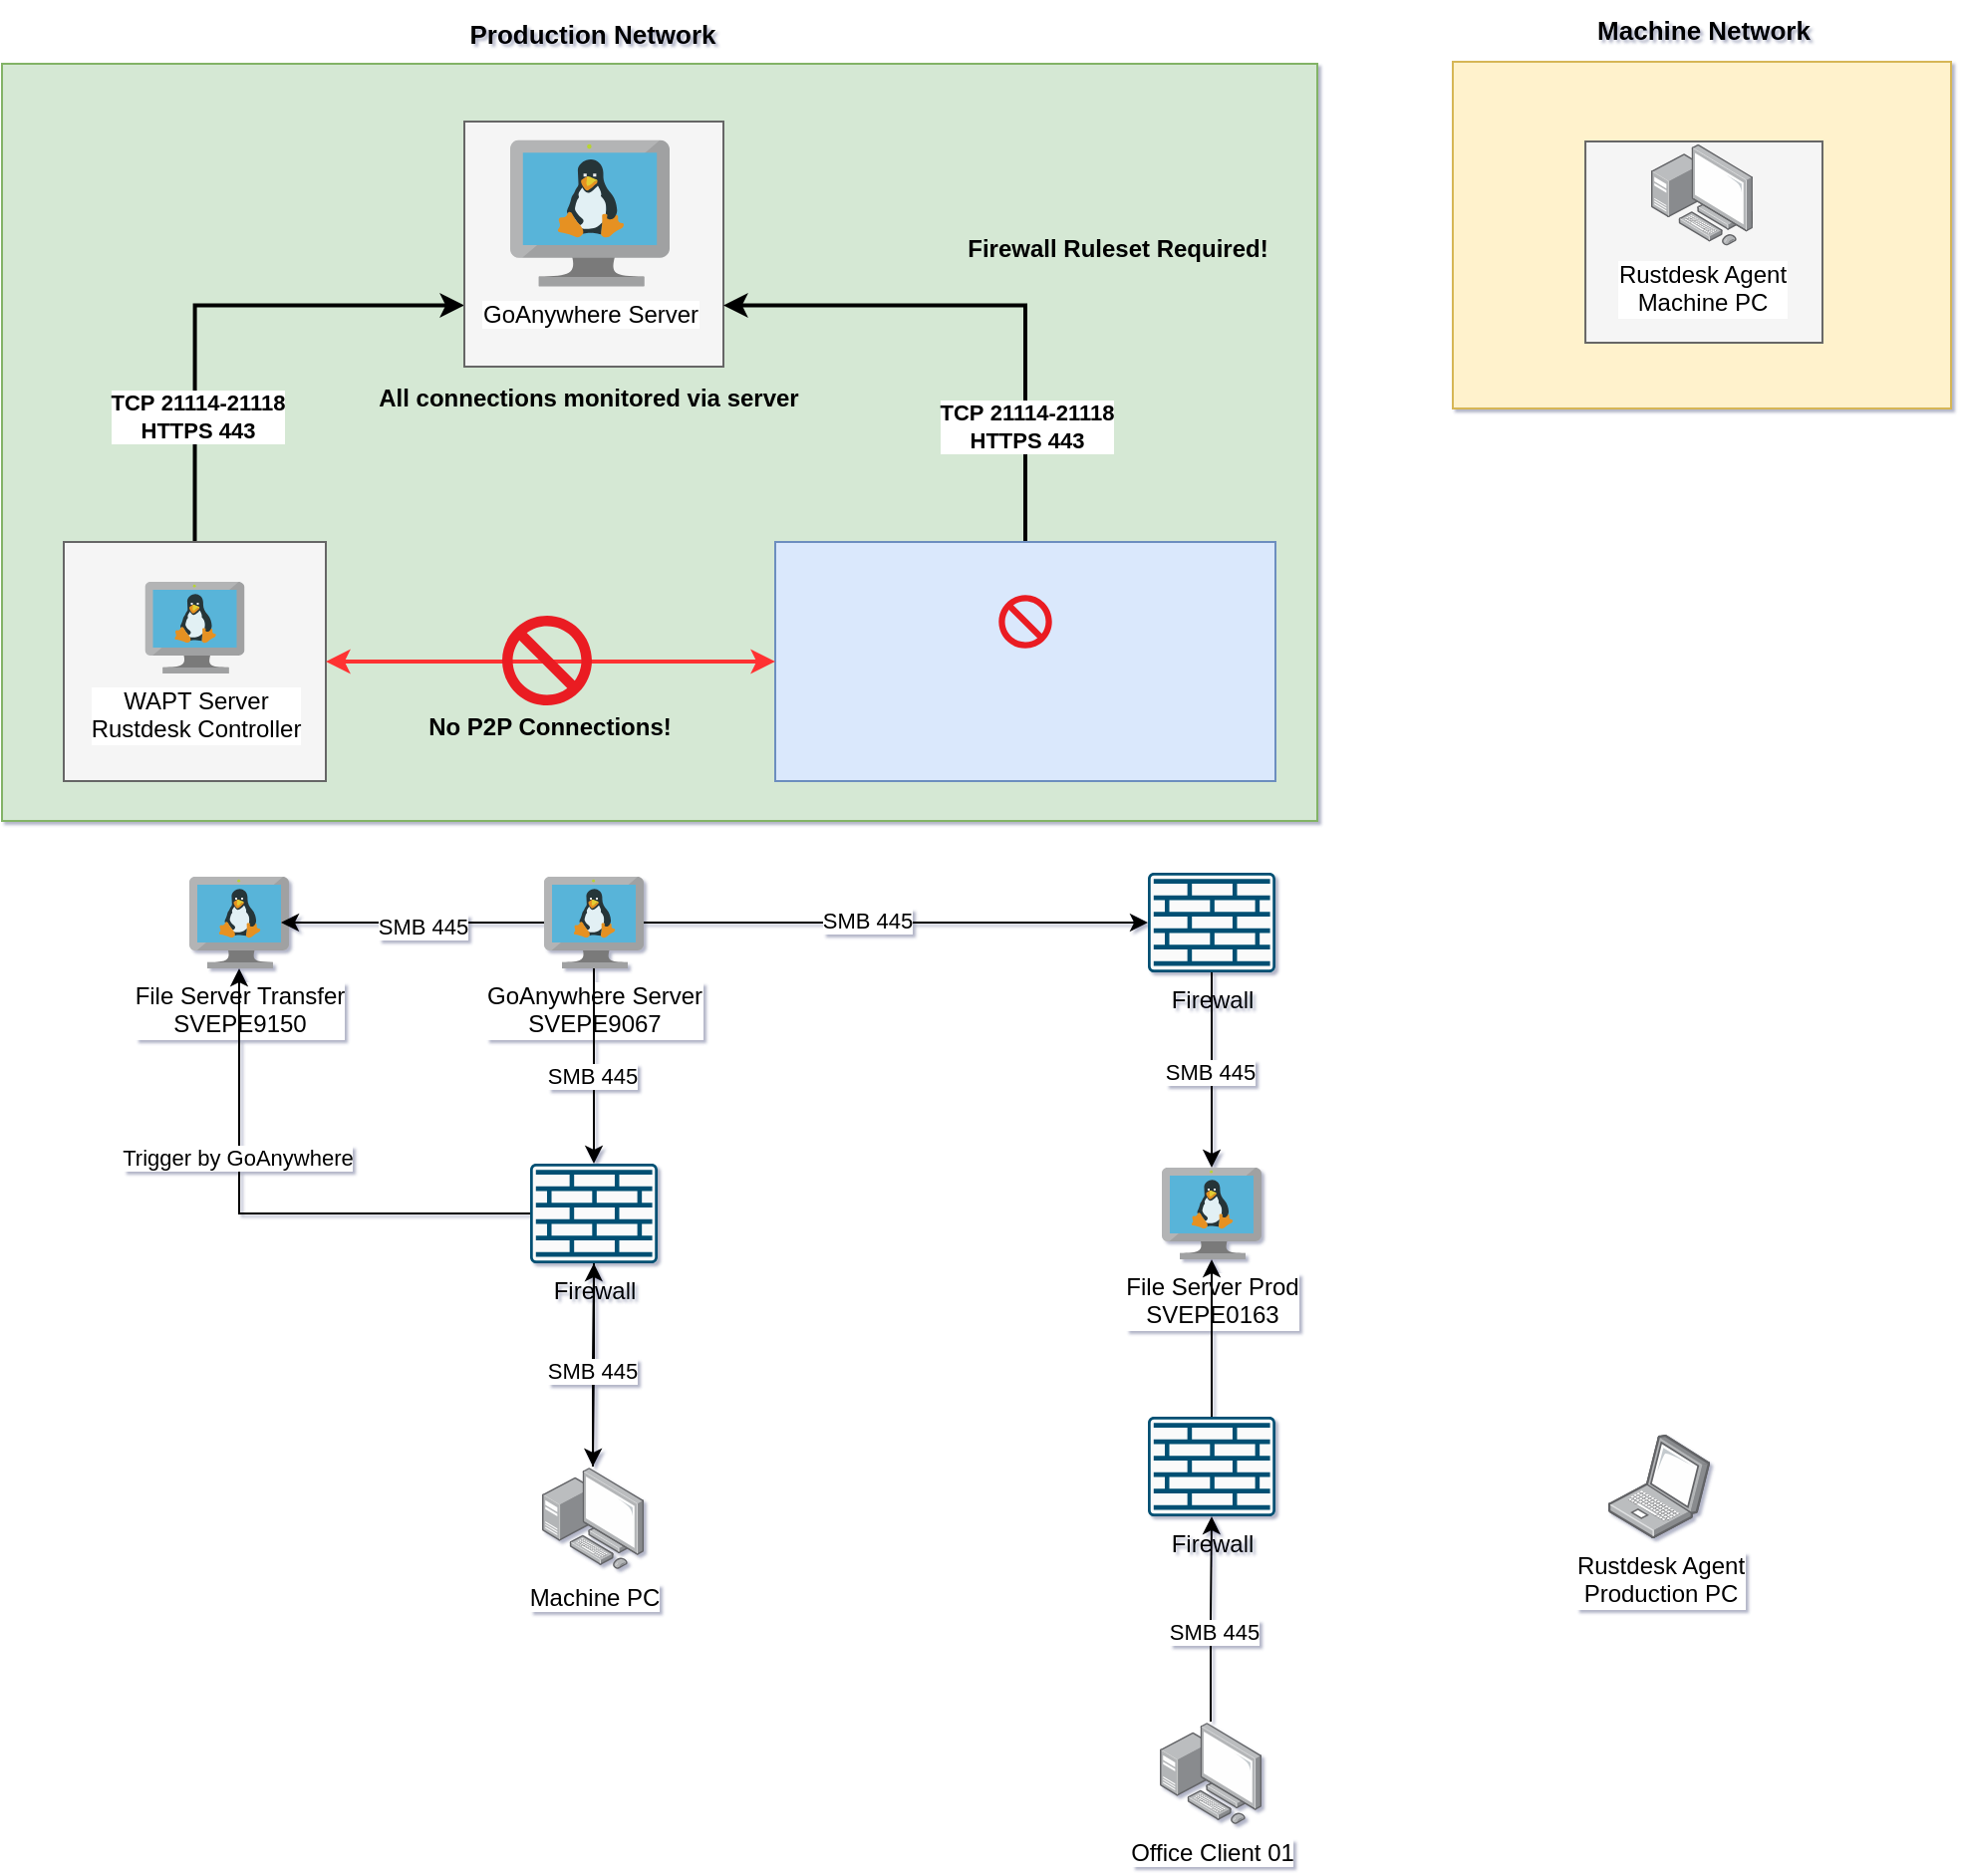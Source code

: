 <mxfile version="28.0.5">
  <diagram name="Page-1" id="Yay8gkdrrfTUArw_L0t_">
    <mxGraphModel dx="1378" dy="752" grid="1" gridSize="8" guides="1" tooltips="1" connect="1" arrows="1" fold="1" page="1" pageScale="1" pageWidth="1700" pageHeight="1100" background="none" math="0" shadow="1">
      <root>
        <mxCell id="0" />
        <mxCell id="1" parent="0" />
        <mxCell id="YleI4EzTrmfIdfU0BML3-26" value="" style="rounded=0;whiteSpace=wrap;html=1;fillColor=#d5e8d4;strokeColor=#82b366;" parent="1" vertex="1">
          <mxGeometry x="50" y="72" width="660" height="380" as="geometry" />
        </mxCell>
        <mxCell id="iATs5-p0Ry6HwTi2f4iV-7" style="edgeStyle=orthogonalEdgeStyle;rounded=0;orthogonalLoop=1;jettySize=auto;html=1;exitX=0.5;exitY=0;exitDx=0;exitDy=0;entryX=0;entryY=0.75;entryDx=0;entryDy=0;strokeWidth=2;" parent="1" source="ynbUYO4sn585GT9K957H-20" target="YleI4EzTrmfIdfU0BML3-15" edge="1">
          <mxGeometry relative="1" as="geometry" />
        </mxCell>
        <mxCell id="iATs5-p0Ry6HwTi2f4iV-8" value="&lt;b&gt;TCP&amp;nbsp;21114-21118&lt;/b&gt;&lt;div&gt;&lt;b&gt;HTTPS 443&lt;/b&gt;&lt;/div&gt;" style="edgeLabel;html=1;align=center;verticalAlign=middle;resizable=0;points=[];" parent="iATs5-p0Ry6HwTi2f4iV-7" vertex="1" connectable="0">
          <mxGeometry x="-0.6" y="-2" relative="1" as="geometry">
            <mxPoint x="-1" y="-12" as="offset" />
          </mxGeometry>
        </mxCell>
        <mxCell id="ynbUYO4sn585GT9K957H-20" value="" style="rounded=0;whiteSpace=wrap;html=1;fillColor=#f5f5f5;strokeColor=#666666;fontColor=#333333;" parent="1" vertex="1">
          <mxGeometry x="81" y="312" width="131.5" height="120" as="geometry" />
        </mxCell>
        <mxCell id="YleI4EzTrmfIdfU0BML3-15" value="" style="rounded=0;whiteSpace=wrap;html=1;fillColor=#f5f5f5;strokeColor=#666666;fontColor=#333333;" parent="1" vertex="1">
          <mxGeometry x="282" y="101" width="130" height="123" as="geometry" />
        </mxCell>
        <mxCell id="YleI4EzTrmfIdfU0BML3-51" value="" style="rounded=0;whiteSpace=wrap;html=1;fillColor=#fff2cc;strokeColor=#d6b656;" parent="1" vertex="1">
          <mxGeometry x="778" y="71" width="250" height="174" as="geometry" />
        </mxCell>
        <mxCell id="iATs5-p0Ry6HwTi2f4iV-2" style="edgeStyle=orthogonalEdgeStyle;rounded=0;orthogonalLoop=1;jettySize=auto;html=1;exitX=0.5;exitY=0;exitDx=0;exitDy=0;entryX=1;entryY=0.75;entryDx=0;entryDy=0;strokeWidth=2;" parent="1" source="YleI4EzTrmfIdfU0BML3-27" target="YleI4EzTrmfIdfU0BML3-15" edge="1">
          <mxGeometry relative="1" as="geometry" />
        </mxCell>
        <mxCell id="iATs5-p0Ry6HwTi2f4iV-5" value="&lt;b&gt;TCP&amp;nbsp;21114-21118&lt;/b&gt;&lt;div&gt;&lt;b&gt;HTTPS 443&lt;/b&gt;&lt;/div&gt;" style="edgeLabel;html=1;align=center;verticalAlign=middle;resizable=0;points=[];" parent="iATs5-p0Ry6HwTi2f4iV-2" vertex="1" connectable="0">
          <mxGeometry x="-0.434" y="1" relative="1" as="geometry">
            <mxPoint x="1" y="18" as="offset" />
          </mxGeometry>
        </mxCell>
        <mxCell id="YleI4EzTrmfIdfU0BML3-27" value="" style="rounded=0;whiteSpace=wrap;html=1;fillColor=#dae8fc;strokeColor=#6c8ebf;" parent="1" vertex="1">
          <mxGeometry x="438" y="312" width="251" height="120" as="geometry" />
        </mxCell>
        <mxCell id="YleI4EzTrmfIdfU0BML3-10" value="&lt;div&gt;Office Client 02&lt;/div&gt;" style="sketch=0;pointerEvents=1;shadow=0;dashed=0;html=1;strokeColor=none;fillColor=#00BEF2;labelPosition=center;verticalLabelPosition=bottom;verticalAlign=top;outlineConnect=0;align=center;shape=image;labelBackgroundColor=default;aspect=fixed;image=img/lib/allied_telesis/computer_and_terminals/Laptop.svg;points=[];" parent="1" vertex="1">
          <mxGeometry x="856" y="760" width="51" height="52" as="geometry" />
        </mxCell>
        <mxCell id="YleI4EzTrmfIdfU0BML3-17" value="" style="rounded=0;whiteSpace=wrap;html=1;fillColor=#f5f5f5;strokeColor=#666666;fontColor=#333333;" parent="1" vertex="1">
          <mxGeometry x="844.53" y="111" width="118.95" height="101" as="geometry" />
        </mxCell>
        <mxCell id="YleI4EzTrmfIdfU0BML3-31" value="&lt;b&gt;Machine Network&lt;/b&gt;" style="text;html=1;align=center;verticalAlign=middle;whiteSpace=wrap;rounded=0;fontSize=13;" parent="1" vertex="1">
          <mxGeometry x="849" y="40" width="110" height="30" as="geometry" />
        </mxCell>
        <mxCell id="ynbUYO4sn585GT9K957H-3" value="WAPT Server&lt;div&gt;Rustdesk Controller&lt;/div&gt;" style="sketch=0;aspect=fixed;html=1;align=center;fontSize=12;image=img/lib/mscae/VM_Linux.svg;shape=image;labelBackgroundColor=default;verticalAlign=top;verticalLabelPosition=bottom;points=[];" parent="1" vertex="1">
          <mxGeometry x="121.75" y="332" width="50" height="46" as="geometry" />
        </mxCell>
        <mxCell id="ynbUYO4sn585GT9K957H-1" value="GoAnywhere Server" style="image;sketch=0;aspect=fixed;html=1;points=[];align=center;fontSize=12;image=img/lib/mscae/VM_Linux.svg;" parent="1" vertex="1">
          <mxGeometry x="305" y="110.2" width="80" height="73.6" as="geometry" />
        </mxCell>
        <mxCell id="ynbUYO4sn585GT9K957H-8" value="&lt;div&gt;&lt;b&gt;No P2P Connections!&lt;/b&gt;&lt;/div&gt;" style="text;html=1;align=center;verticalAlign=middle;whiteSpace=wrap;rounded=0;" parent="1" vertex="1">
          <mxGeometry x="235" y="390" width="180" height="30" as="geometry" />
        </mxCell>
        <mxCell id="ynbUYO4sn585GT9K957H-11" value="&lt;div&gt;Rustdesk Agent&lt;/div&gt;Machine PC" style="sketch=0;pointerEvents=1;shadow=0;dashed=0;html=1;strokeColor=none;fillColor=#00BEF2;labelPosition=center;verticalLabelPosition=bottom;verticalAlign=top;outlineConnect=0;align=center;shape=image;labelBackgroundColor=default;points=[];aspect=fixed;image=img/lib/allied_telesis/computer_and_terminals/Personal_Computer_with_Server.svg;" parent="1" vertex="1">
          <mxGeometry x="877.48" y="111.8" width="51" height="52" as="geometry" />
        </mxCell>
        <mxCell id="_s0eA9olQBRWRWWSmCxI-32" style="edgeStyle=orthogonalEdgeStyle;rounded=0;orthogonalLoop=1;jettySize=auto;html=1;" edge="1" parent="1" source="ynbUYO4sn585GT9K957H-15" target="_s0eA9olQBRWRWWSmCxI-29">
          <mxGeometry relative="1" as="geometry" />
        </mxCell>
        <mxCell id="_s0eA9olQBRWRWWSmCxI-33" value="SMB 445" style="edgeLabel;html=1;align=center;verticalAlign=middle;resizable=0;points=[];" vertex="1" connectable="0" parent="_s0eA9olQBRWRWWSmCxI-32">
          <mxGeometry x="-0.034" relative="1" as="geometry">
            <mxPoint x="1" y="5" as="offset" />
          </mxGeometry>
        </mxCell>
        <mxCell id="ynbUYO4sn585GT9K957H-15" value="&lt;div&gt;Office Client 01&lt;/div&gt;" style="sketch=0;pointerEvents=1;shadow=0;dashed=0;html=1;strokeColor=none;fillColor=#00BEF2;labelPosition=center;verticalLabelPosition=bottom;verticalAlign=top;outlineConnect=0;align=center;shape=image;labelBackgroundColor=default;points=[];aspect=fixed;image=img/lib/allied_telesis/computer_and_terminals/Personal_Computer_with_Server.svg;" parent="1" vertex="1">
          <mxGeometry x="631" y="904" width="51" height="52" as="geometry" />
        </mxCell>
        <mxCell id="iATs5-p0Ry6HwTi2f4iV-9" value="" style="endArrow=classic;startArrow=classic;html=1;rounded=0;entryX=0;entryY=0.5;entryDx=0;entryDy=0;exitX=1;exitY=0.5;exitDx=0;exitDy=0;strokeColor=#FF3333;targetPerimeterSpacing=5;sourcePerimeterSpacing=7;strokeWidth=2;" parent="1" source="ynbUYO4sn585GT9K957H-20" target="YleI4EzTrmfIdfU0BML3-27" edge="1">
          <mxGeometry width="50" height="50" relative="1" as="geometry">
            <mxPoint x="210" y="372" as="sourcePoint" />
            <mxPoint x="430" y="372" as="targetPoint" />
          </mxGeometry>
        </mxCell>
        <mxCell id="iATs5-p0Ry6HwTi2f4iV-11" value="" style="sketch=0;aspect=fixed;pointerEvents=1;shadow=0;dashed=0;html=1;strokeColor=none;labelPosition=center;verticalLabelPosition=bottom;verticalAlign=top;align=center;shape=mxgraph.mscae.enterprise.not_allowed;fillColor=#EA1C24;" parent="1" vertex="1">
          <mxGeometry x="301" y="349" width="45" height="45" as="geometry" />
        </mxCell>
        <mxCell id="iATs5-p0Ry6HwTi2f4iV-19" value="&lt;b&gt;Production Network&lt;/b&gt;" style="text;html=1;align=center;verticalAlign=middle;whiteSpace=wrap;rounded=0;fontSize=13;" parent="1" vertex="1">
          <mxGeometry x="274.75" y="42" width="142.5" height="30" as="geometry" />
        </mxCell>
        <mxCell id="iATs5-p0Ry6HwTi2f4iV-20" value="&lt;b&gt;All connections monitored via server&lt;/b&gt;" style="text;html=1;align=center;verticalAlign=middle;whiteSpace=wrap;rounded=0;" parent="1" vertex="1">
          <mxGeometry x="236.5" y="225" width="215" height="30" as="geometry" />
        </mxCell>
        <mxCell id="iATs5-p0Ry6HwTi2f4iV-22" value="" style="sketch=0;aspect=fixed;pointerEvents=1;shadow=0;dashed=0;html=1;strokeColor=none;labelPosition=center;verticalLabelPosition=bottom;verticalAlign=top;align=center;shape=mxgraph.mscae.enterprise.not_allowed;fillColor=#EA1C24;" parent="1" vertex="1">
          <mxGeometry x="550.14" y="338.64" width="26.73" height="26.73" as="geometry" />
        </mxCell>
        <mxCell id="iATs5-p0Ry6HwTi2f4iV-24" value="&lt;div&gt;&lt;b&gt;Firewall Ruleset Required!&lt;/b&gt;&lt;/div&gt;" style="text;html=1;align=center;verticalAlign=middle;whiteSpace=wrap;rounded=0;" parent="1" vertex="1">
          <mxGeometry x="520" y="150" width="180" height="30" as="geometry" />
        </mxCell>
        <mxCell id="_s0eA9olQBRWRWWSmCxI-1" value="GoAnywhere Server&lt;br&gt;SVEPE9067" style="image;sketch=0;aspect=fixed;html=1;points=[];align=center;fontSize=12;image=img/lib/mscae/VM_Linux.svg;" vertex="1" parent="1">
          <mxGeometry x="322" y="480" width="50" height="46" as="geometry" />
        </mxCell>
        <mxCell id="_s0eA9olQBRWRWWSmCxI-2" value="File Server Prod&lt;br&gt;SVEPE0163" style="image;sketch=0;aspect=fixed;html=1;points=[];align=center;fontSize=12;image=img/lib/mscae/VM_Linux.svg;" vertex="1" parent="1">
          <mxGeometry x="632" y="626" width="50" height="46" as="geometry" />
        </mxCell>
        <mxCell id="_s0eA9olQBRWRWWSmCxI-3" value="File Server Transfer&lt;br&gt;SVEPE9150" style="image;sketch=0;aspect=fixed;html=1;points=[];align=center;fontSize=12;image=img/lib/mscae/VM_Linux.svg;" vertex="1" parent="1">
          <mxGeometry x="144" y="480" width="50" height="46" as="geometry" />
        </mxCell>
        <mxCell id="_s0eA9olQBRWRWWSmCxI-8" style="edgeStyle=orthogonalEdgeStyle;rounded=0;orthogonalLoop=1;jettySize=auto;html=1;exitX=0.5;exitY=1;exitDx=0;exitDy=0;exitPerimeter=0;" edge="1" parent="1" source="_s0eA9olQBRWRWWSmCxI-5" target="_s0eA9olQBRWRWWSmCxI-2">
          <mxGeometry relative="1" as="geometry" />
        </mxCell>
        <mxCell id="_s0eA9olQBRWRWWSmCxI-25" value="SMB 445" style="edgeLabel;html=1;align=center;verticalAlign=middle;resizable=0;points=[];" vertex="1" connectable="0" parent="_s0eA9olQBRWRWWSmCxI-8">
          <mxGeometry x="0.02" y="-1" relative="1" as="geometry">
            <mxPoint as="offset" />
          </mxGeometry>
        </mxCell>
        <mxCell id="_s0eA9olQBRWRWWSmCxI-5" value="Firewall" style="sketch=0;points=[[0.015,0.015,0],[0.985,0.015,0],[0.985,0.985,0],[0.015,0.985,0],[0.25,0,0],[0.5,0,0],[0.75,0,0],[1,0.25,0],[1,0.5,0],[1,0.75,0],[0.75,1,0],[0.5,1,0],[0.25,1,0],[0,0.75,0],[0,0.5,0],[0,0.25,0]];verticalLabelPosition=bottom;html=1;verticalAlign=top;aspect=fixed;align=center;pointerEvents=1;shape=mxgraph.cisco19.rect;prIcon=firewall;fillColor=#FAFAFA;strokeColor=#005073;" vertex="1" parent="1">
          <mxGeometry x="625" y="478" width="64" height="50" as="geometry" />
        </mxCell>
        <mxCell id="_s0eA9olQBRWRWWSmCxI-10" style="edgeStyle=orthogonalEdgeStyle;rounded=0;orthogonalLoop=1;jettySize=auto;html=1;entryX=0;entryY=0.5;entryDx=0;entryDy=0;entryPerimeter=0;" edge="1" parent="1" source="_s0eA9olQBRWRWWSmCxI-1" target="_s0eA9olQBRWRWWSmCxI-5">
          <mxGeometry relative="1" as="geometry" />
        </mxCell>
        <mxCell id="_s0eA9olQBRWRWWSmCxI-39" value="SMB 445" style="edgeLabel;html=1;align=center;verticalAlign=middle;resizable=0;points=[];" vertex="1" connectable="0" parent="_s0eA9olQBRWRWWSmCxI-10">
          <mxGeometry x="-0.115" y="1" relative="1" as="geometry">
            <mxPoint as="offset" />
          </mxGeometry>
        </mxCell>
        <mxCell id="_s0eA9olQBRWRWWSmCxI-11" style="edgeStyle=orthogonalEdgeStyle;rounded=0;orthogonalLoop=1;jettySize=auto;html=1;entryX=0.92;entryY=0.5;entryDx=0;entryDy=0;entryPerimeter=0;" edge="1" parent="1" source="_s0eA9olQBRWRWWSmCxI-1" target="_s0eA9olQBRWRWWSmCxI-3">
          <mxGeometry relative="1" as="geometry">
            <mxPoint x="256" y="560" as="targetPoint" />
          </mxGeometry>
        </mxCell>
        <mxCell id="_s0eA9olQBRWRWWSmCxI-40" value="SMB 445" style="edgeLabel;html=1;align=center;verticalAlign=middle;resizable=0;points=[];" vertex="1" connectable="0" parent="_s0eA9olQBRWRWWSmCxI-11">
          <mxGeometry x="-0.076" y="2" relative="1" as="geometry">
            <mxPoint as="offset" />
          </mxGeometry>
        </mxCell>
        <mxCell id="_s0eA9olQBRWRWWSmCxI-21" style="edgeStyle=orthogonalEdgeStyle;rounded=0;orthogonalLoop=1;jettySize=auto;html=1;" edge="1" parent="1" source="_s0eA9olQBRWRWWSmCxI-12" target="_s0eA9olQBRWRWWSmCxI-18">
          <mxGeometry relative="1" as="geometry" />
        </mxCell>
        <mxCell id="_s0eA9olQBRWRWWSmCxI-12" value="&lt;div&gt;Machine PC&lt;/div&gt;" style="sketch=0;pointerEvents=1;shadow=0;dashed=0;html=1;strokeColor=none;fillColor=#00BEF2;labelPosition=center;verticalLabelPosition=bottom;verticalAlign=top;outlineConnect=0;align=center;shape=image;labelBackgroundColor=default;points=[];aspect=fixed;image=img/lib/allied_telesis/computer_and_terminals/Personal_Computer_with_Server.svg;" vertex="1" parent="1">
          <mxGeometry x="321" y="776" width="51" height="52" as="geometry" />
        </mxCell>
        <mxCell id="_s0eA9olQBRWRWWSmCxI-20" style="edgeStyle=orthogonalEdgeStyle;rounded=0;orthogonalLoop=1;jettySize=auto;html=1;" edge="1" parent="1" source="_s0eA9olQBRWRWWSmCxI-18" target="_s0eA9olQBRWRWWSmCxI-12">
          <mxGeometry relative="1" as="geometry" />
        </mxCell>
        <mxCell id="_s0eA9olQBRWRWWSmCxI-24" value="SMB 445" style="edgeLabel;html=1;align=center;verticalAlign=middle;resizable=0;points=[];" vertex="1" connectable="0" parent="_s0eA9olQBRWRWWSmCxI-20">
          <mxGeometry x="0.122" y="3" relative="1" as="geometry">
            <mxPoint x="-4" y="-3" as="offset" />
          </mxGeometry>
        </mxCell>
        <mxCell id="_s0eA9olQBRWRWWSmCxI-23" style="edgeStyle=orthogonalEdgeStyle;rounded=0;orthogonalLoop=1;jettySize=auto;html=1;" edge="1" parent="1" source="_s0eA9olQBRWRWWSmCxI-18" target="_s0eA9olQBRWRWWSmCxI-3">
          <mxGeometry relative="1" as="geometry" />
        </mxCell>
        <mxCell id="_s0eA9olQBRWRWWSmCxI-42" value="Trigger by GoAnywhere" style="edgeLabel;html=1;align=center;verticalAlign=middle;resizable=0;points=[];" vertex="1" connectable="0" parent="_s0eA9olQBRWRWWSmCxI-23">
          <mxGeometry x="0.294" y="1" relative="1" as="geometry">
            <mxPoint as="offset" />
          </mxGeometry>
        </mxCell>
        <mxCell id="_s0eA9olQBRWRWWSmCxI-18" value="Firewall&lt;div&gt;&lt;br/&gt;&lt;/div&gt;" style="sketch=0;points=[[0.015,0.015,0],[0.985,0.015,0],[0.985,0.985,0],[0.015,0.985,0],[0.25,0,0],[0.5,0,0],[0.75,0,0],[1,0.25,0],[1,0.5,0],[1,0.75,0],[0.75,1,0],[0.5,1,0],[0.25,1,0],[0,0.75,0],[0,0.5,0],[0,0.25,0]];verticalLabelPosition=bottom;html=1;verticalAlign=top;aspect=fixed;align=center;pointerEvents=1;shape=mxgraph.cisco19.rect;prIcon=firewall;fillColor=#FAFAFA;strokeColor=#005073;" vertex="1" parent="1">
          <mxGeometry x="315" y="624" width="64" height="50" as="geometry" />
        </mxCell>
        <mxCell id="_s0eA9olQBRWRWWSmCxI-19" style="edgeStyle=orthogonalEdgeStyle;rounded=0;orthogonalLoop=1;jettySize=auto;html=1;entryX=0.5;entryY=0;entryDx=0;entryDy=0;entryPerimeter=0;" edge="1" parent="1" source="_s0eA9olQBRWRWWSmCxI-1" target="_s0eA9olQBRWRWWSmCxI-18">
          <mxGeometry relative="1" as="geometry" />
        </mxCell>
        <mxCell id="_s0eA9olQBRWRWWSmCxI-41" value="SMB 445" style="edgeLabel;html=1;align=center;verticalAlign=middle;resizable=0;points=[];" vertex="1" connectable="0" parent="_s0eA9olQBRWRWWSmCxI-19">
          <mxGeometry x="0.102" y="-1" relative="1" as="geometry">
            <mxPoint as="offset" />
          </mxGeometry>
        </mxCell>
        <mxCell id="_s0eA9olQBRWRWWSmCxI-35" style="edgeStyle=orthogonalEdgeStyle;rounded=0;orthogonalLoop=1;jettySize=auto;html=1;" edge="1" parent="1" source="_s0eA9olQBRWRWWSmCxI-29" target="_s0eA9olQBRWRWWSmCxI-2">
          <mxGeometry relative="1" as="geometry" />
        </mxCell>
        <mxCell id="_s0eA9olQBRWRWWSmCxI-29" value="Firewall" style="sketch=0;points=[[0.015,0.015,0],[0.985,0.015,0],[0.985,0.985,0],[0.015,0.985,0],[0.25,0,0],[0.5,0,0],[0.75,0,0],[1,0.25,0],[1,0.5,0],[1,0.75,0],[0.75,1,0],[0.5,1,0],[0.25,1,0],[0,0.75,0],[0,0.5,0],[0,0.25,0]];verticalLabelPosition=bottom;html=1;verticalAlign=top;aspect=fixed;align=center;pointerEvents=1;shape=mxgraph.cisco19.rect;prIcon=firewall;fillColor=#FAFAFA;strokeColor=#005073;" vertex="1" parent="1">
          <mxGeometry x="625" y="751" width="64" height="50" as="geometry" />
        </mxCell>
        <mxCell id="_s0eA9olQBRWRWWSmCxI-37" value="&lt;div&gt;Rustdesk Agent&lt;/div&gt;Production PC" style="sketch=0;pointerEvents=1;shadow=0;dashed=0;html=1;strokeColor=none;fillColor=#00BEF2;labelPosition=center;verticalLabelPosition=bottom;verticalAlign=top;outlineConnect=0;align=center;shape=image;labelBackgroundColor=default;aspect=fixed;image=img/lib/allied_telesis/computer_and_terminals/Laptop.svg;points=[];" vertex="1" parent="1">
          <mxGeometry x="856" y="760" width="51" height="52" as="geometry" />
        </mxCell>
      </root>
    </mxGraphModel>
  </diagram>
</mxfile>
